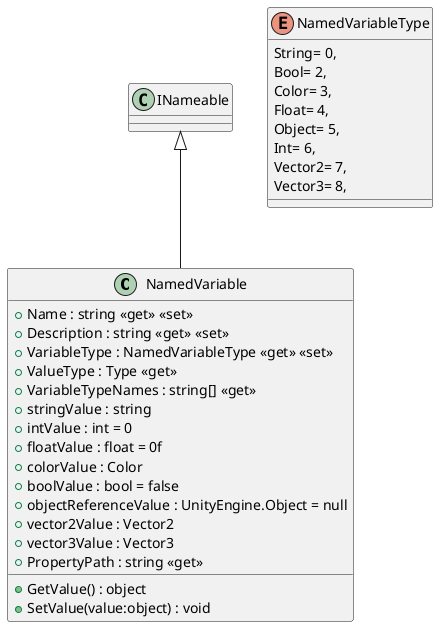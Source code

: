 @startuml
class NamedVariable {
    + Name : string <<get>> <<set>>
    + Description : string <<get>> <<set>>
    + VariableType : NamedVariableType <<get>> <<set>>
    + ValueType : Type <<get>>
    + VariableTypeNames : string[] <<get>>
    + stringValue : string
    + intValue : int = 0
    + floatValue : float = 0f
    + colorValue : Color
    + boolValue : bool = false
    + objectReferenceValue : UnityEngine.Object = null
    + vector2Value : Vector2
    + vector3Value : Vector3
    + GetValue() : object
    + SetValue(value:object) : void
    + PropertyPath : string <<get>>
}
enum NamedVariableType {
    String= 0,
    Bool= 2,
    Color= 3,
    Float= 4,
    Object= 5,
    Int= 6,
    Vector2= 7,
    Vector3= 8,
}
INameable <|-- NamedVariable
@enduml
